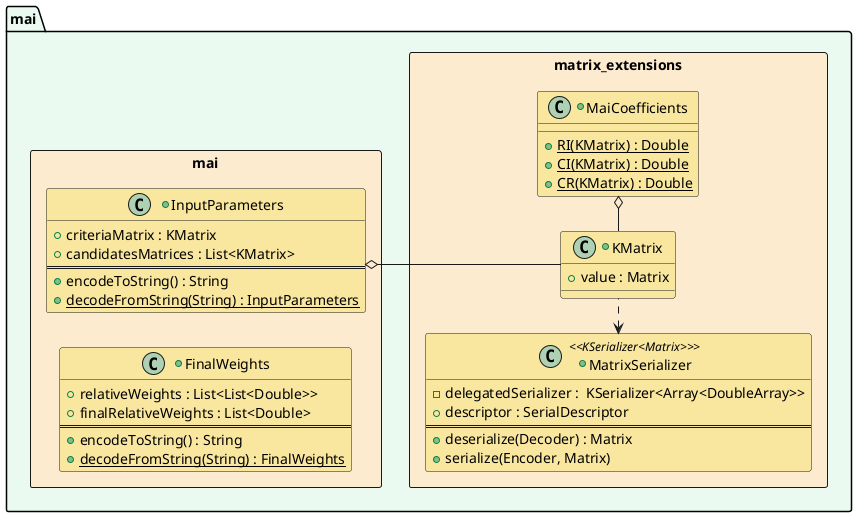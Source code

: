 @startuml

left to right direction
skinparam linetype ortho
skinparam titleBorderRoundCorner 10
skinparam titleBorderThickness 2
skinparam titleBorderColor black
skinparam titleFontSize 25

skinparam PackageBackgroundColor #EAFAF1
skinparam RectangleBackgroundColor #FDEBD0
skinparam ClassBackgroundColor #F9E79F


/' Object '/
package mai {
    rectangle mai {
        +class FinalWeights {
            +relativeWeights : List<List<Double>>
            +finalRelativeWeights : List<Double>
            ==
            +encodeToString() : String
            {static} +decodeFromString(String) : FinalWeights
        }

        +class InputParameters {
            +criteriaMatrix : KMatrix
            +candidatesMatrices : List<KMatrix>
            ==
            +encodeToString() : String
            {static} +decodeFromString(String) : InputParameters
        }
    }

    rectangle matrix_extensions {
        +class KMatrix {
            +value : Matrix
        }

        +class MatrixSerializer <<KSerializer<Matrix>>> {
            -delegatedSerializer :  KSerializer<Array<DoubleArray>>
            +descriptor : SerialDescriptor
            ==
            +deserialize(Decoder) : Matrix
            +serialize(Encoder, Matrix)
        }

        +class MaiCoefficients {
            {static} +RI(KMatrix) : Double
            {static} +CI(KMatrix) : Double
            {static} +CR(KMatrix) : Double
        }
    }
}

/' Relation '/
MatrixSerializer <..r KMatrix
KMatrix --ro MaiCoefficients
KMatrix --uo InputParameters

@enduml